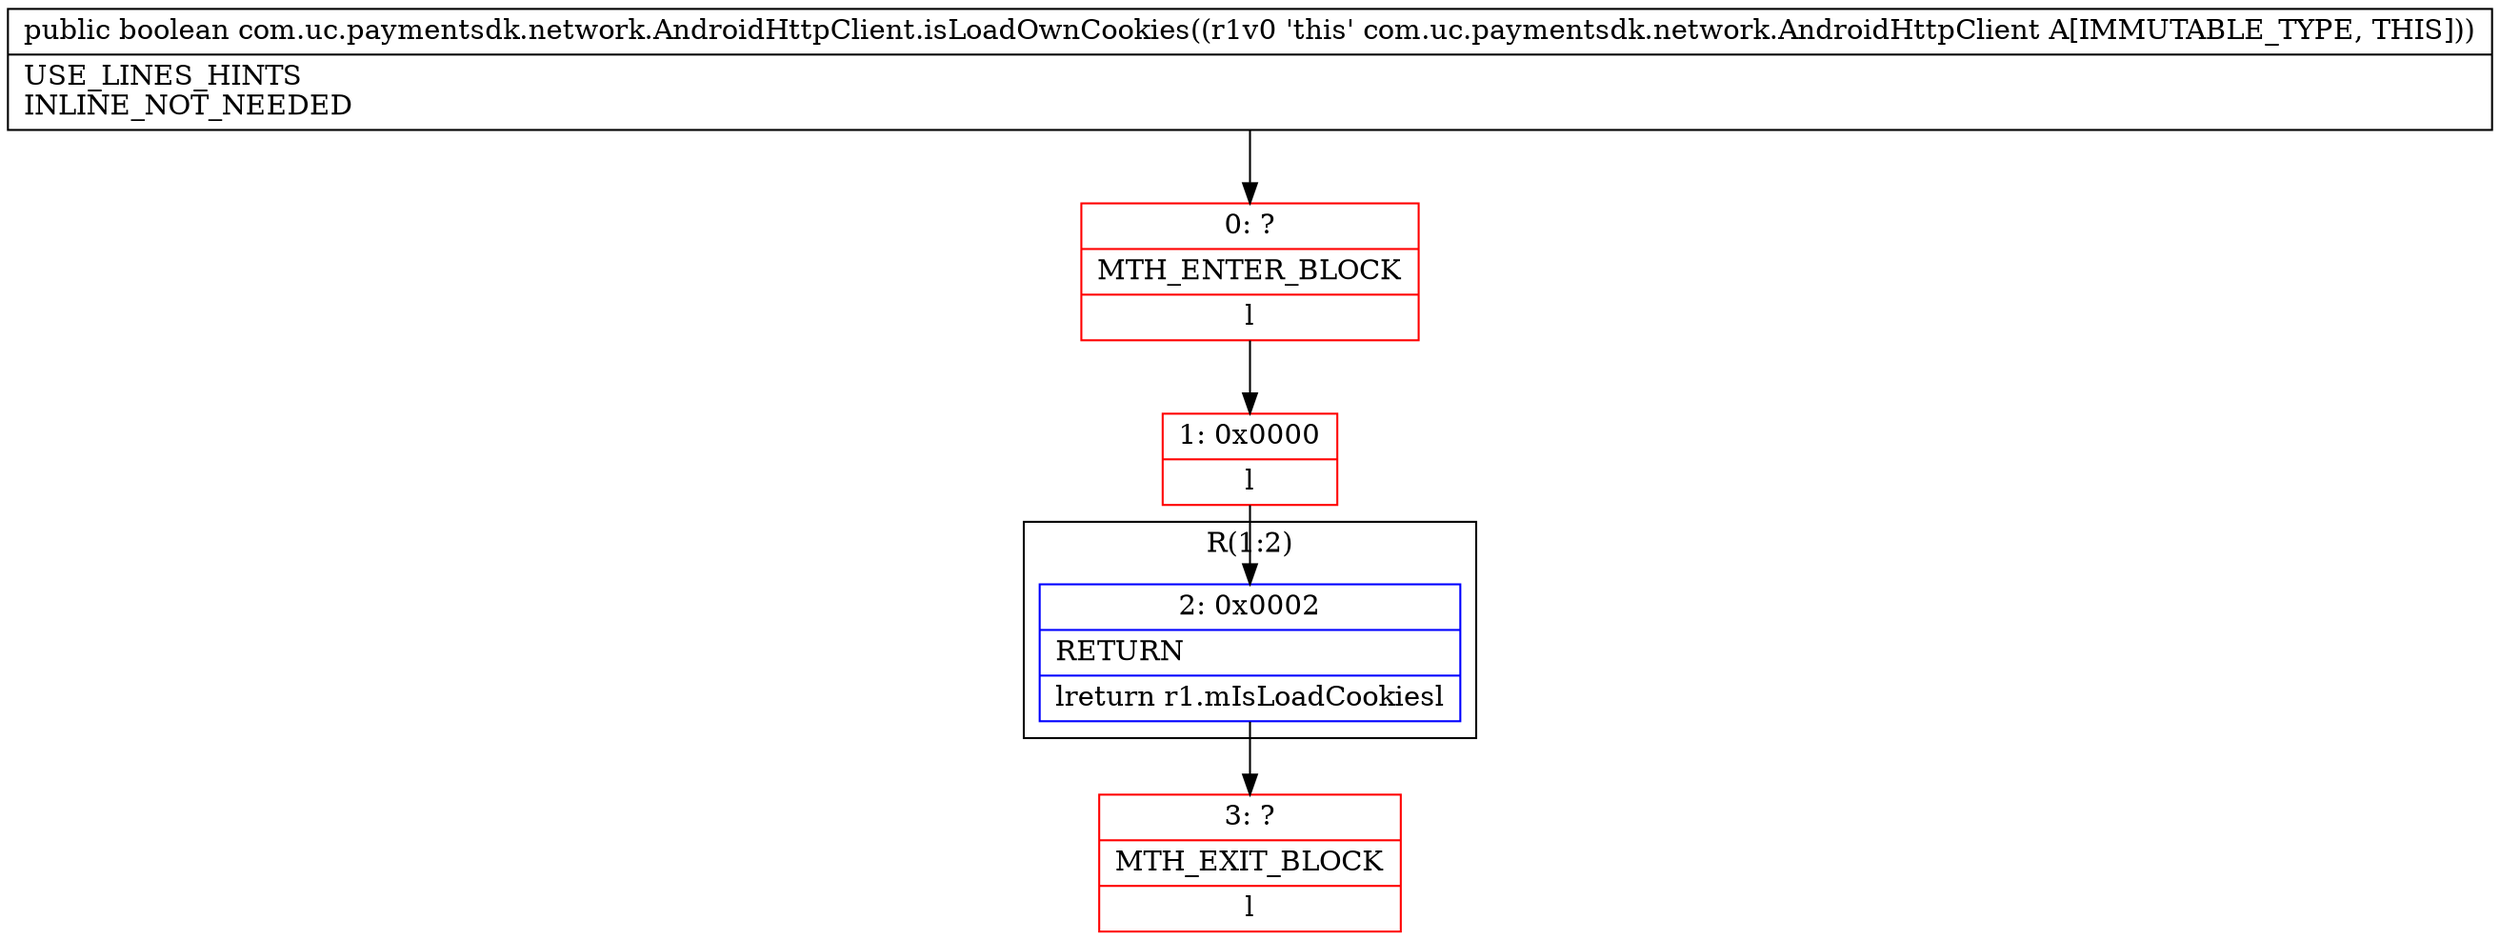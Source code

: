 digraph "CFG forcom.uc.paymentsdk.network.AndroidHttpClient.isLoadOwnCookies()Z" {
subgraph cluster_Region_1275977335 {
label = "R(1:2)";
node [shape=record,color=blue];
Node_2 [shape=record,label="{2\:\ 0x0002|RETURN\l|lreturn r1.mIsLoadCookiesl}"];
}
Node_0 [shape=record,color=red,label="{0\:\ ?|MTH_ENTER_BLOCK\l|l}"];
Node_1 [shape=record,color=red,label="{1\:\ 0x0000|l}"];
Node_3 [shape=record,color=red,label="{3\:\ ?|MTH_EXIT_BLOCK\l|l}"];
MethodNode[shape=record,label="{public boolean com.uc.paymentsdk.network.AndroidHttpClient.isLoadOwnCookies((r1v0 'this' com.uc.paymentsdk.network.AndroidHttpClient A[IMMUTABLE_TYPE, THIS]))  | USE_LINES_HINTS\lINLINE_NOT_NEEDED\l}"];
MethodNode -> Node_0;
Node_2 -> Node_3;
Node_0 -> Node_1;
Node_1 -> Node_2;
}

